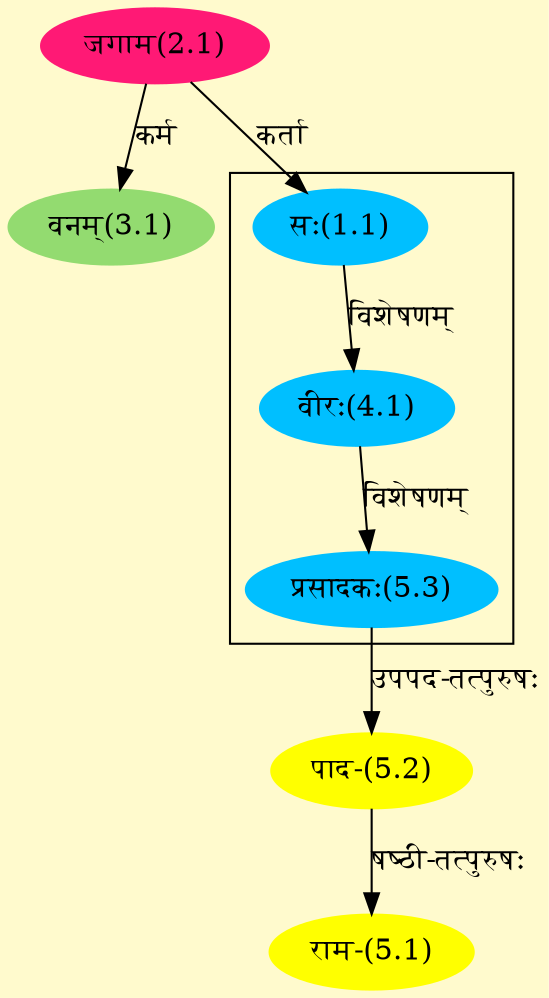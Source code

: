digraph G{
rankdir=BT;
 compound=true;
 bgcolor="lemonchiffon1";

subgraph cluster_1{
Node4_1 [style=filled, color="#00BFFF" label = "वीरः(4.1)"]
Node1_1 [style=filled, color="#00BFFF" label = "सः(1.1)"]
Node5_3 [style=filled, color="#00BFFF" label = "प्रसादकः(5.3)"]

}
Node1_1 [style=filled, color="#00BFFF" label = "सः(1.1)"]
Node2_1 [style=filled, color="#FF1975" label = "जगाम(2.1)"]
Node4_1 [style=filled, color="#00BFFF" label = "वीरः(4.1)"]
Node [style=filled, color="" label = "()"]
Node3_1 [style=filled, color="#93DB70" label = "वनम्(3.1)"]
Node5_1 [style=filled, color="#FFFF00" label = "राम-(5.1)"]
Node5_2 [style=filled, color="#FFFF00" label = "पाद-(5.2)"]
Node5_3 [style=filled, color="#00BFFF" label = "प्रसादकः(5.3)"]
/* Start of Relations section */

Node1_1 -> Node2_1 [  label="कर्ता"  dir="back" ]
Node3_1 -> Node2_1 [  label="कर्म"  dir="back" ]
Node4_1 -> Node1_1 [  label="विशेषणम्"  dir="back" ]
Node5_1 -> Node5_2 [  label="षष्ठी-तत्पुरुषः"  dir="back" ]
Node5_2 -> Node5_3 [  label="उपपद-तत्पुरुषः"  dir="back" ]
Node5_3 -> Node4_1 [  label="विशेषणम्"  dir="back" ]
}
